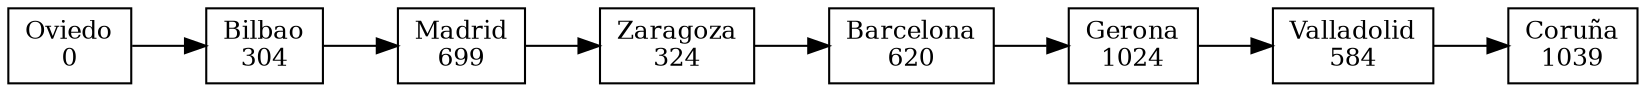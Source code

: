 digraph G {
 rankdir=LR 
 node[shape=box];
graph [ dpi = 300 ];
Oviedo[ label = "Oviedo
0", fontsize=12]; 
Bilbao[ label = "Bilbao
304", fontsize=12];
Madrid[ label = "Madrid
699", fontsize=12];
Zaragoza[ label = "Zaragoza
324", fontsize=12];
Barcelona[ label = "Barcelona
620", fontsize=12];
Gerona[ label = "Gerona
1024", fontsize=12];
Valladolid[ label = "Valladolid
584", fontsize=12];
Coruña[ label = "Coruña
1039", fontsize=12];
Oviedo->Bilbao;
Bilbao->Madrid;
Madrid->Zaragoza;
Zaragoza->Barcelona;
Barcelona->Gerona;
Gerona->Valladolid;
Valladolid->Coruña;

}